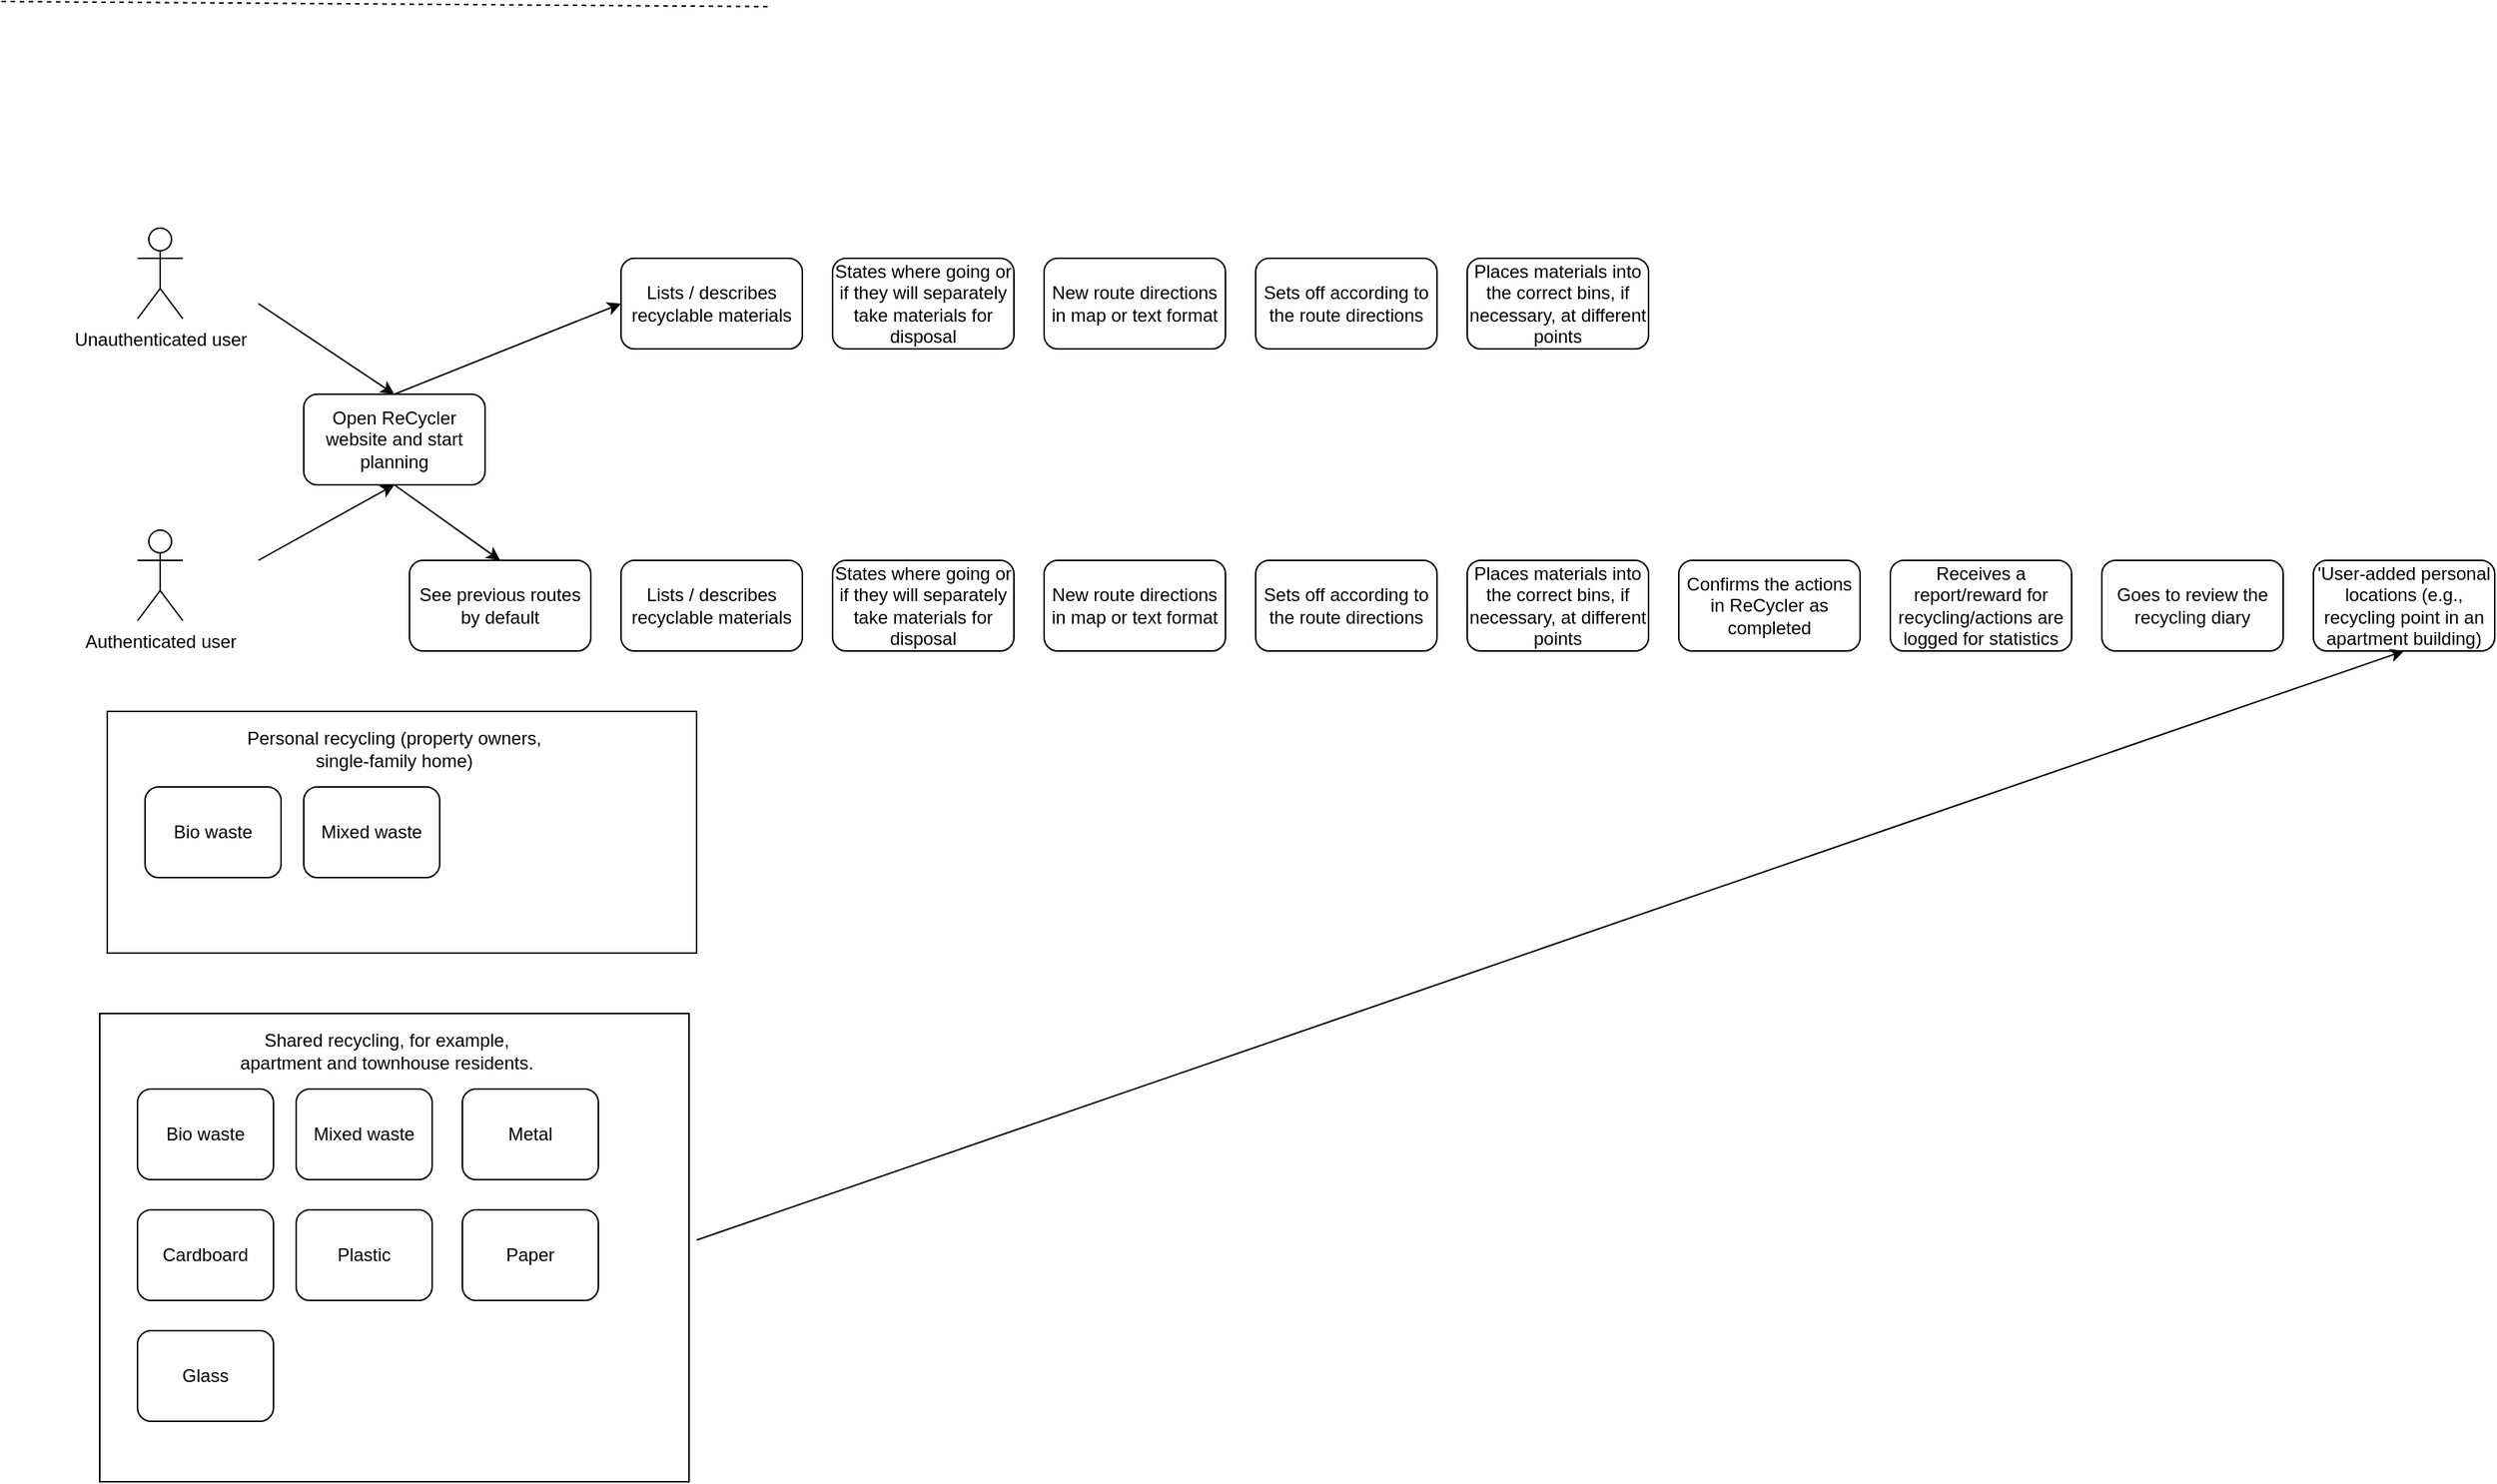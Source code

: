 <mxfile version="22.1.16" type="github">
  <diagram name="Page-1" id="KqT4ygK-pLhFqNeephAf">
    <mxGraphModel dx="3364" dy="2187" grid="1" gridSize="10" guides="1" tooltips="1" connect="1" arrows="1" fold="1" page="1" pageScale="1" pageWidth="1654" pageHeight="1169" math="0" shadow="0">
      <root>
        <mxCell id="0" />
        <mxCell id="1" parent="0" />
        <mxCell id="ee45y4G0gzjRnPrVUwhJ-45" value="" style="rounded=0;whiteSpace=wrap;html=1;" vertex="1" parent="1">
          <mxGeometry x="55" y="600" width="390" height="310" as="geometry" />
        </mxCell>
        <mxCell id="ee45y4G0gzjRnPrVUwhJ-22" value="" style="endArrow=none;dashed=1;html=1;rounded=0;" edge="1" parent="1">
          <mxGeometry width="50" height="50" relative="1" as="geometry">
            <mxPoint x="-10" y="-70" as="sourcePoint" />
            <mxPoint x="1490" y="-60" as="targetPoint" />
          </mxGeometry>
        </mxCell>
        <mxCell id="ee45y4G0gzjRnPrVUwhJ-1" value="Unauthenticated user" style="shape=umlActor;verticalLabelPosition=bottom;verticalAlign=top;html=1;outlineConnect=0;" vertex="1" parent="1">
          <mxGeometry x="80" y="80" width="30" height="60" as="geometry" />
        </mxCell>
        <mxCell id="ee45y4G0gzjRnPrVUwhJ-2" value="Authenticated user" style="shape=umlActor;verticalLabelPosition=bottom;verticalAlign=top;html=1;outlineConnect=0;" vertex="1" parent="1">
          <mxGeometry x="80" y="280" width="30" height="60" as="geometry" />
        </mxCell>
        <mxCell id="ee45y4G0gzjRnPrVUwhJ-5" value="Open ReCycler website and start planning" style="rounded=1;whiteSpace=wrap;html=1;" vertex="1" parent="1">
          <mxGeometry x="190" y="190" width="120" height="60" as="geometry" />
        </mxCell>
        <mxCell id="ee45y4G0gzjRnPrVUwhJ-7" value="See previous routes by default" style="rounded=1;whiteSpace=wrap;html=1;" vertex="1" parent="1">
          <mxGeometry x="260" y="300" width="120" height="60" as="geometry" />
        </mxCell>
        <mxCell id="ee45y4G0gzjRnPrVUwhJ-9" value="Lists / describes recyclable materials" style="rounded=1;whiteSpace=wrap;html=1;" vertex="1" parent="1">
          <mxGeometry x="400" y="300" width="120" height="60" as="geometry" />
        </mxCell>
        <mxCell id="ee45y4G0gzjRnPrVUwhJ-10" value="Lists / describes recyclable materials" style="rounded=1;whiteSpace=wrap;html=1;" vertex="1" parent="1">
          <mxGeometry x="400" y="100" width="120" height="60" as="geometry" />
        </mxCell>
        <mxCell id="ee45y4G0gzjRnPrVUwhJ-12" value="States where going or if they will separately take materials for disposal" style="rounded=1;whiteSpace=wrap;html=1;" vertex="1" parent="1">
          <mxGeometry x="540" y="300" width="120" height="60" as="geometry" />
        </mxCell>
        <mxCell id="ee45y4G0gzjRnPrVUwhJ-13" value="States where going or if they will separately take materials for disposal" style="rounded=1;whiteSpace=wrap;html=1;" vertex="1" parent="1">
          <mxGeometry x="540" y="100" width="120" height="60" as="geometry" />
        </mxCell>
        <mxCell id="ee45y4G0gzjRnPrVUwhJ-15" value="New route directions in map or text format" style="rounded=1;whiteSpace=wrap;html=1;" vertex="1" parent="1">
          <mxGeometry x="680" y="100" width="120" height="60" as="geometry" />
        </mxCell>
        <mxCell id="ee45y4G0gzjRnPrVUwhJ-16" value="New route directions in map or text format" style="rounded=1;whiteSpace=wrap;html=1;" vertex="1" parent="1">
          <mxGeometry x="680" y="300" width="120" height="60" as="geometry" />
        </mxCell>
        <mxCell id="ee45y4G0gzjRnPrVUwhJ-17" value="Sets off according to the route directions" style="rounded=1;whiteSpace=wrap;html=1;" vertex="1" parent="1">
          <mxGeometry x="820" y="100" width="120" height="60" as="geometry" />
        </mxCell>
        <mxCell id="ee45y4G0gzjRnPrVUwhJ-18" value="Sets off according to the route directions" style="rounded=1;whiteSpace=wrap;html=1;" vertex="1" parent="1">
          <mxGeometry x="820" y="300" width="120" height="60" as="geometry" />
        </mxCell>
        <mxCell id="ee45y4G0gzjRnPrVUwhJ-20" value="Places materials into the correct bins, if necessary, at different points" style="rounded=1;whiteSpace=wrap;html=1;" vertex="1" parent="1">
          <mxGeometry x="960" y="100" width="120" height="60" as="geometry" />
        </mxCell>
        <mxCell id="ee45y4G0gzjRnPrVUwhJ-21" value="Places materials into the correct bins, if necessary, at different points" style="rounded=1;whiteSpace=wrap;html=1;" vertex="1" parent="1">
          <mxGeometry x="960" y="300" width="120" height="60" as="geometry" />
        </mxCell>
        <mxCell id="ee45y4G0gzjRnPrVUwhJ-24" value="Confirms the actions in ReCycler as completed" style="rounded=1;whiteSpace=wrap;html=1;" vertex="1" parent="1">
          <mxGeometry x="1100" y="300" width="120" height="60" as="geometry" />
        </mxCell>
        <mxCell id="ee45y4G0gzjRnPrVUwhJ-26" value="Receives a report/reward for recycling/actions are logged for statistics" style="rounded=1;whiteSpace=wrap;html=1;" vertex="1" parent="1">
          <mxGeometry x="1240" y="300" width="120" height="60" as="geometry" />
        </mxCell>
        <mxCell id="ee45y4G0gzjRnPrVUwhJ-29" value="Goes to review the recycling diary" style="rounded=1;whiteSpace=wrap;html=1;" vertex="1" parent="1">
          <mxGeometry x="1380" y="300" width="120" height="60" as="geometry" />
        </mxCell>
        <mxCell id="ee45y4G0gzjRnPrVUwhJ-30" value="&#39;User-added personal locations (e.g., recycling point in an apartment building)" style="rounded=1;whiteSpace=wrap;html=1;" vertex="1" parent="1">
          <mxGeometry x="1520" y="300" width="120" height="60" as="geometry" />
        </mxCell>
        <mxCell id="ee45y4G0gzjRnPrVUwhJ-34" value="" style="endArrow=classic;html=1;rounded=0;entryX=0.5;entryY=0;entryDx=0;entryDy=0;" edge="1" parent="1" target="ee45y4G0gzjRnPrVUwhJ-5">
          <mxGeometry width="50" height="50" relative="1" as="geometry">
            <mxPoint x="160" y="130" as="sourcePoint" />
            <mxPoint x="950" y="440" as="targetPoint" />
          </mxGeometry>
        </mxCell>
        <mxCell id="ee45y4G0gzjRnPrVUwhJ-35" value="" style="endArrow=classic;html=1;rounded=0;entryX=0.5;entryY=1;entryDx=0;entryDy=0;" edge="1" parent="1" target="ee45y4G0gzjRnPrVUwhJ-5">
          <mxGeometry width="50" height="50" relative="1" as="geometry">
            <mxPoint x="160" y="300" as="sourcePoint" />
            <mxPoint x="260" y="200" as="targetPoint" />
          </mxGeometry>
        </mxCell>
        <mxCell id="ee45y4G0gzjRnPrVUwhJ-36" value="" style="endArrow=classic;html=1;rounded=0;entryX=0;entryY=0.5;entryDx=0;entryDy=0;exitX=0.5;exitY=0;exitDx=0;exitDy=0;" edge="1" parent="1" source="ee45y4G0gzjRnPrVUwhJ-5" target="ee45y4G0gzjRnPrVUwhJ-10">
          <mxGeometry width="50" height="50" relative="1" as="geometry">
            <mxPoint x="170" y="140" as="sourcePoint" />
            <mxPoint x="260" y="200" as="targetPoint" />
          </mxGeometry>
        </mxCell>
        <mxCell id="ee45y4G0gzjRnPrVUwhJ-37" value="" style="endArrow=classic;html=1;rounded=0;entryX=0.5;entryY=0;entryDx=0;entryDy=0;exitX=0.5;exitY=1;exitDx=0;exitDy=0;" edge="1" parent="1" source="ee45y4G0gzjRnPrVUwhJ-5" target="ee45y4G0gzjRnPrVUwhJ-7">
          <mxGeometry width="50" height="50" relative="1" as="geometry">
            <mxPoint x="320" y="230" as="sourcePoint" />
            <mxPoint x="410" y="140" as="targetPoint" />
          </mxGeometry>
        </mxCell>
        <mxCell id="ee45y4G0gzjRnPrVUwhJ-38" value="Bio waste" style="rounded=1;whiteSpace=wrap;html=1;" vertex="1" parent="1">
          <mxGeometry x="80" y="650" width="90" height="60" as="geometry" />
        </mxCell>
        <mxCell id="ee45y4G0gzjRnPrVUwhJ-39" value="Mixed waste" style="rounded=1;whiteSpace=wrap;html=1;" vertex="1" parent="1">
          <mxGeometry x="185" y="650" width="90" height="60" as="geometry" />
        </mxCell>
        <mxCell id="ee45y4G0gzjRnPrVUwhJ-42" value="Cardboard" style="rounded=1;whiteSpace=wrap;html=1;" vertex="1" parent="1">
          <mxGeometry x="80" y="730" width="90" height="60" as="geometry" />
        </mxCell>
        <mxCell id="ee45y4G0gzjRnPrVUwhJ-43" value="Metal" style="rounded=1;whiteSpace=wrap;html=1;" vertex="1" parent="1">
          <mxGeometry x="295" y="650" width="90" height="60" as="geometry" />
        </mxCell>
        <mxCell id="ee45y4G0gzjRnPrVUwhJ-44" value="Plastic" style="rounded=1;whiteSpace=wrap;html=1;" vertex="1" parent="1">
          <mxGeometry x="185" y="730" width="90" height="60" as="geometry" />
        </mxCell>
        <mxCell id="ee45y4G0gzjRnPrVUwhJ-46" value="Shared recycling, for example, apartment and townhouse residents." style="text;html=1;strokeColor=none;fillColor=none;align=center;verticalAlign=middle;whiteSpace=wrap;rounded=0;" vertex="1" parent="1">
          <mxGeometry x="135" y="610" width="220" height="30" as="geometry" />
        </mxCell>
        <mxCell id="ee45y4G0gzjRnPrVUwhJ-47" value="Paper" style="rounded=1;whiteSpace=wrap;html=1;" vertex="1" parent="1">
          <mxGeometry x="295" y="730" width="90" height="60" as="geometry" />
        </mxCell>
        <mxCell id="ee45y4G0gzjRnPrVUwhJ-48" value="Glass" style="rounded=1;whiteSpace=wrap;html=1;" vertex="1" parent="1">
          <mxGeometry x="80" y="810" width="90" height="60" as="geometry" />
        </mxCell>
        <mxCell id="ee45y4G0gzjRnPrVUwhJ-50" value="" style="rounded=0;whiteSpace=wrap;html=1;" vertex="1" parent="1">
          <mxGeometry x="60" y="400" width="390" height="160" as="geometry" />
        </mxCell>
        <mxCell id="ee45y4G0gzjRnPrVUwhJ-51" value="Bio waste" style="rounded=1;whiteSpace=wrap;html=1;" vertex="1" parent="1">
          <mxGeometry x="85" y="450" width="90" height="60" as="geometry" />
        </mxCell>
        <mxCell id="ee45y4G0gzjRnPrVUwhJ-52" value="Mixed waste" style="rounded=1;whiteSpace=wrap;html=1;" vertex="1" parent="1">
          <mxGeometry x="190" y="450" width="90" height="60" as="geometry" />
        </mxCell>
        <mxCell id="ee45y4G0gzjRnPrVUwhJ-56" value="Personal recycling (property owners, single-family home)" style="text;html=1;strokeColor=none;fillColor=none;align=center;verticalAlign=middle;whiteSpace=wrap;rounded=0;" vertex="1" parent="1">
          <mxGeometry x="140" y="410" width="220" height="30" as="geometry" />
        </mxCell>
        <mxCell id="ee45y4G0gzjRnPrVUwhJ-59" value="" style="endArrow=classic;html=1;rounded=0;entryX=0.5;entryY=1;entryDx=0;entryDy=0;" edge="1" parent="1" target="ee45y4G0gzjRnPrVUwhJ-30">
          <mxGeometry width="50" height="50" relative="1" as="geometry">
            <mxPoint x="450" y="750" as="sourcePoint" />
            <mxPoint x="810" y="780" as="targetPoint" />
          </mxGeometry>
        </mxCell>
      </root>
    </mxGraphModel>
  </diagram>
</mxfile>
